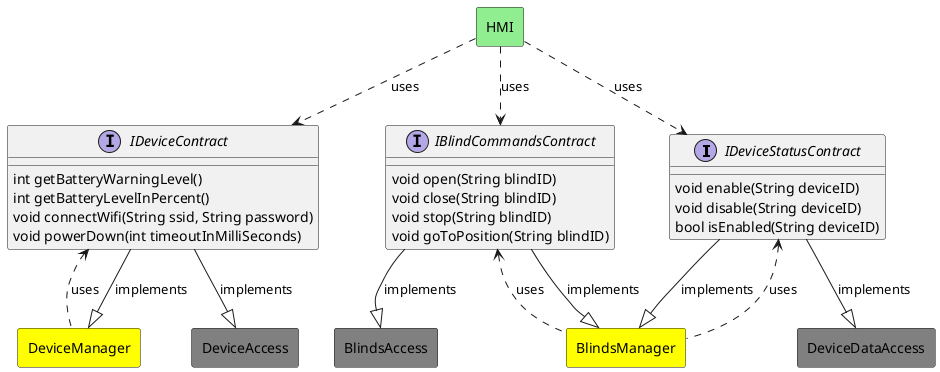 @startuml Contracts to Component Mapping

skinparam ComponentStyle rectangle
allow_mixing

interface IDeviceStatusContract {
    void enable(String deviceID)
    void disable(String deviceID)
    bool isEnabled(String deviceID)
}

interface IBlindCommandsContract {
    void open(String blindID)
    void close(String blindID)
    void stop(String blindID)
    void goToPosition(String blindID)
}

interface IDeviceContract {
    int getBatteryWarningLevel()
    int getBatteryLevelInPercent()
    void connectWifi(String ssid, String password)
    void powerDown(int timeoutInMilliSeconds)
}

component HMI #LightGreen
component BlindsManager #Yellow
component DeviceManager #Yellow
component DeviceDataAccess #Grey
component DeviceAccess #Grey
component BlindsAccess #Grey

HMI ..> IDeviceStatusContract: uses
HMI ..> IBlindCommandsContract: uses
HMI ..> IDeviceContract: uses
BlindsManager <|-u- IDeviceStatusContract: implements
BlindsManager .u.> IDeviceStatusContract: uses
BlindsManager <|-u- IBlindCommandsContract: implements
BlindsManager .u.> IBlindCommandsContract: uses
DeviceManager <|-u- IDeviceContract: implements
DeviceManager .u.> IDeviceContract: uses
DeviceDataAccess <|-u- IDeviceStatusContract: implements
DeviceAccess <|-u- IDeviceContract: implements
BlindsAccess <|-u- IBlindCommandsContract: implements

@enduml